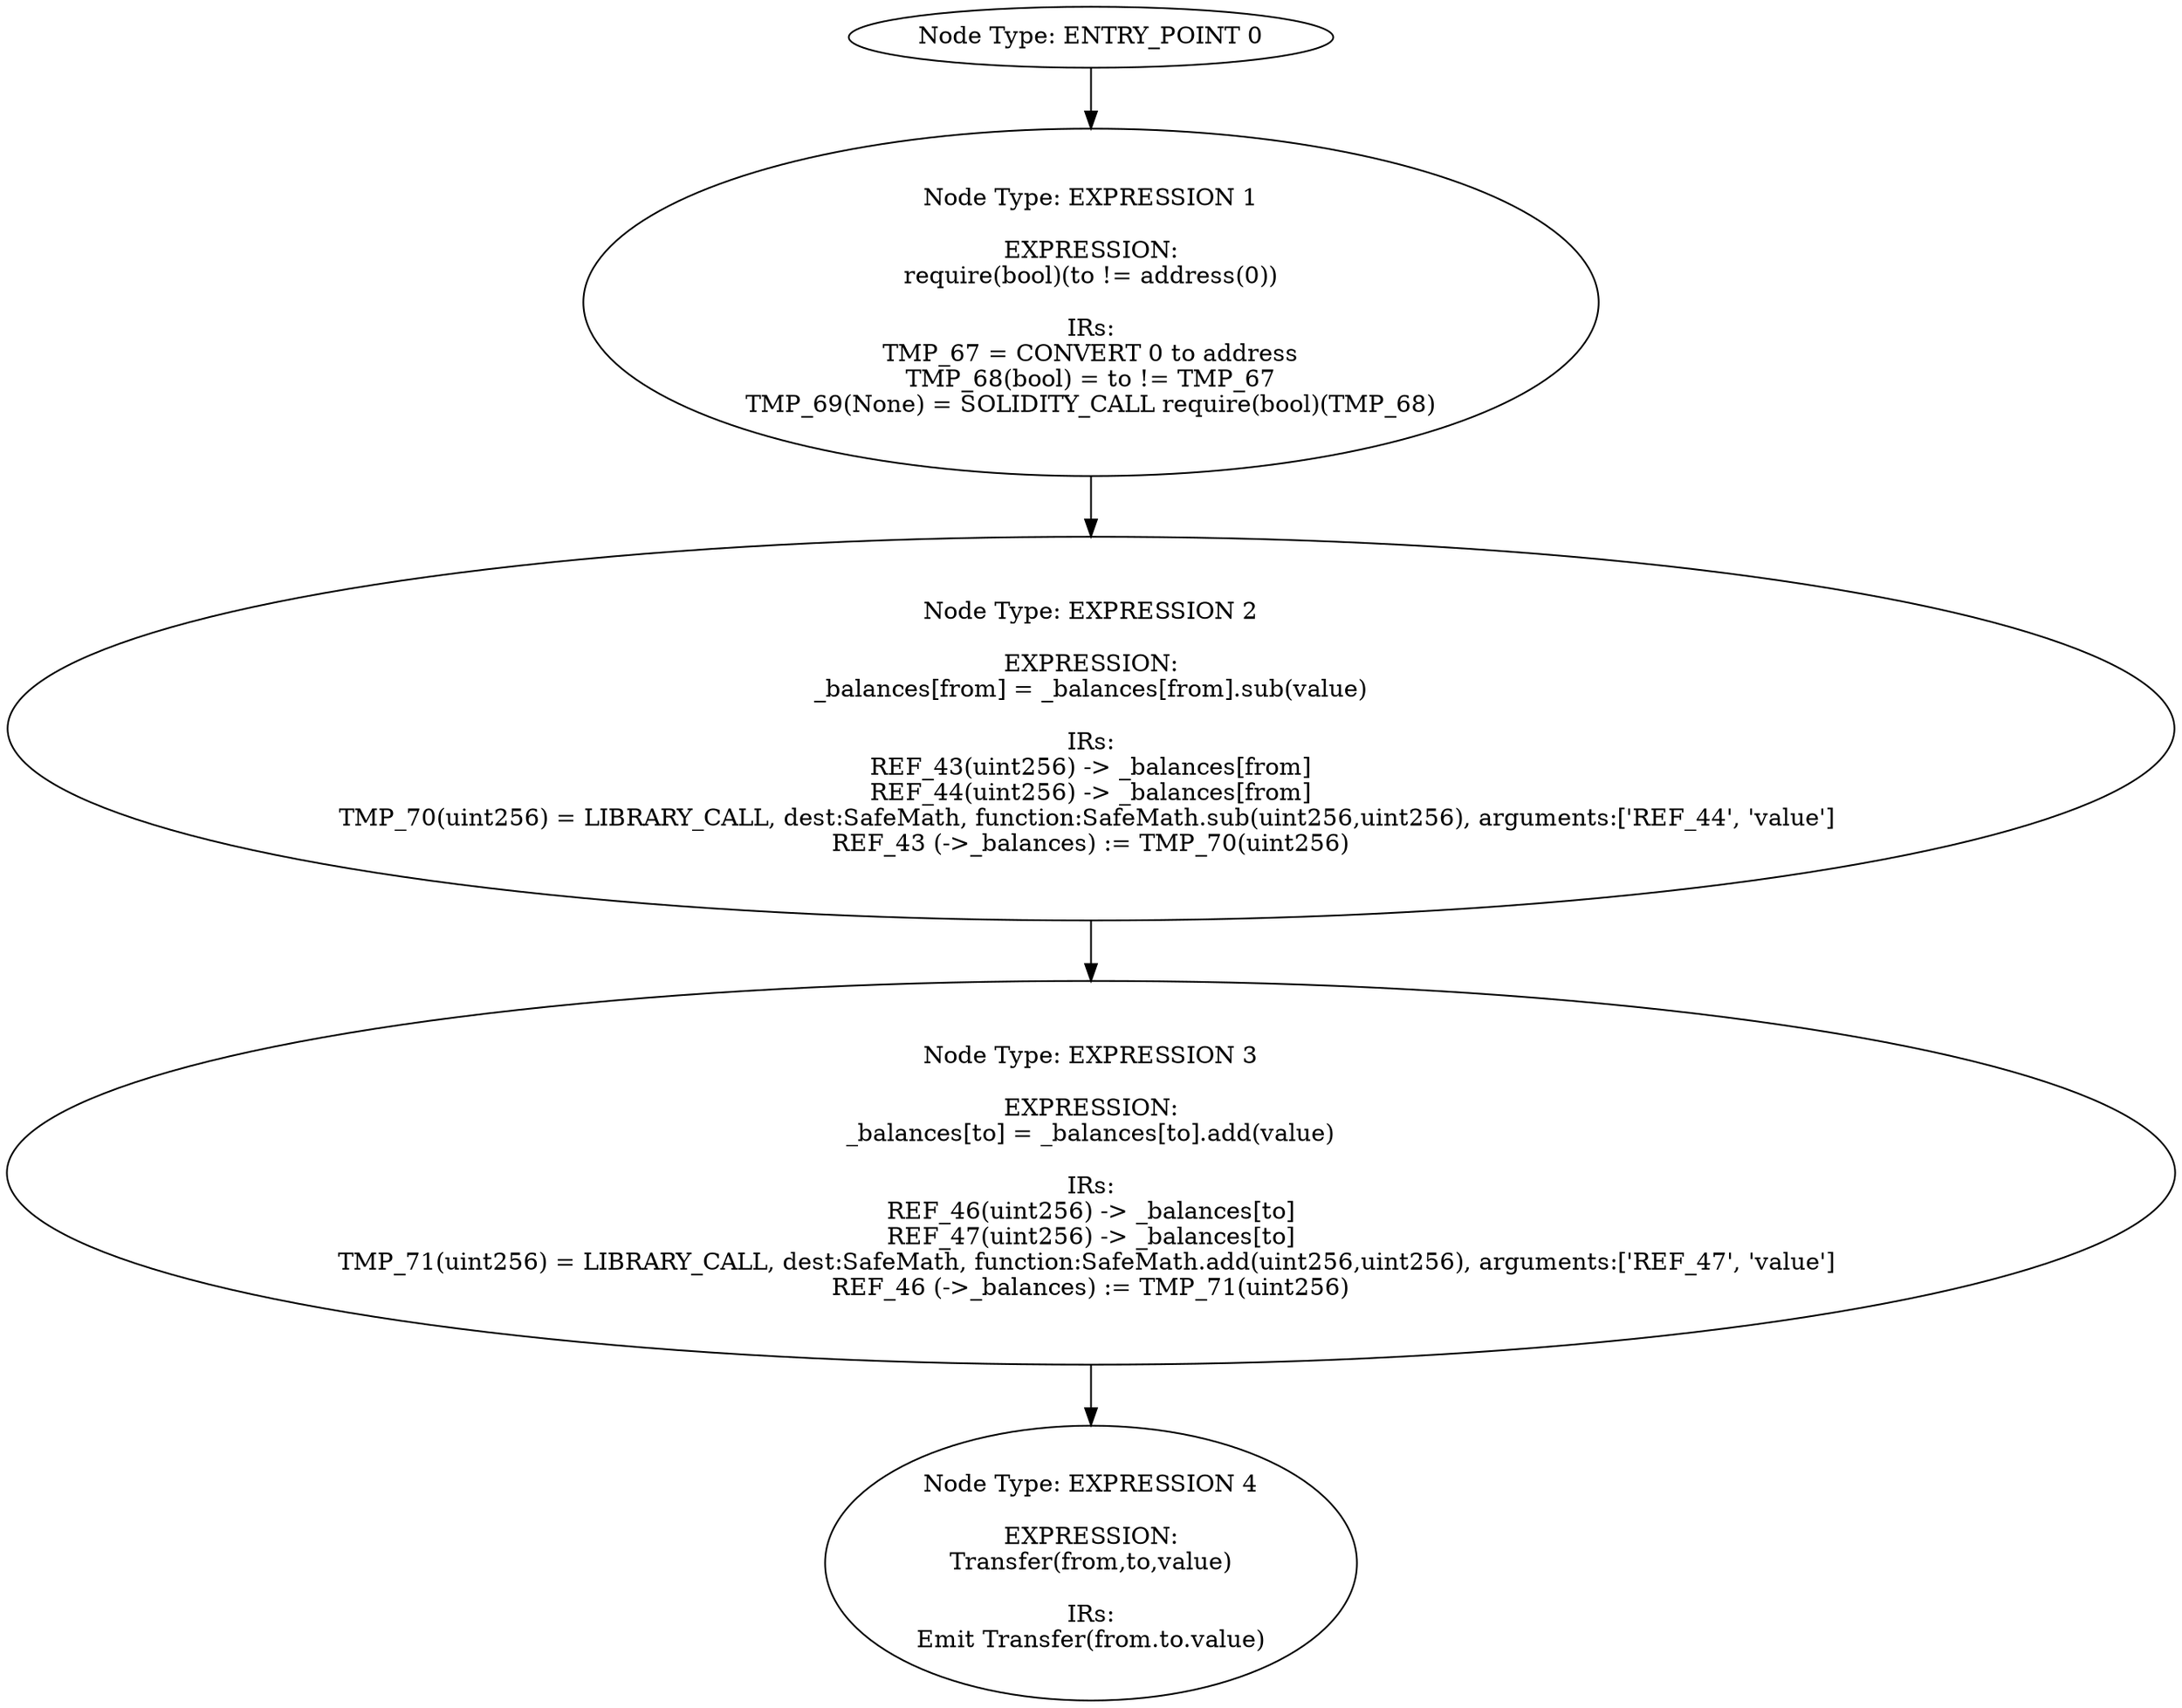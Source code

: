 digraph{
0[label="Node Type: ENTRY_POINT 0
"];
0->1;
1[label="Node Type: EXPRESSION 1

EXPRESSION:
require(bool)(to != address(0))

IRs:
TMP_67 = CONVERT 0 to address
TMP_68(bool) = to != TMP_67
TMP_69(None) = SOLIDITY_CALL require(bool)(TMP_68)"];
1->2;
2[label="Node Type: EXPRESSION 2

EXPRESSION:
_balances[from] = _balances[from].sub(value)

IRs:
REF_43(uint256) -> _balances[from]
REF_44(uint256) -> _balances[from]
TMP_70(uint256) = LIBRARY_CALL, dest:SafeMath, function:SafeMath.sub(uint256,uint256), arguments:['REF_44', 'value'] 
REF_43 (->_balances) := TMP_70(uint256)"];
2->3;
3[label="Node Type: EXPRESSION 3

EXPRESSION:
_balances[to] = _balances[to].add(value)

IRs:
REF_46(uint256) -> _balances[to]
REF_47(uint256) -> _balances[to]
TMP_71(uint256) = LIBRARY_CALL, dest:SafeMath, function:SafeMath.add(uint256,uint256), arguments:['REF_47', 'value'] 
REF_46 (->_balances) := TMP_71(uint256)"];
3->4;
4[label="Node Type: EXPRESSION 4

EXPRESSION:
Transfer(from,to,value)

IRs:
Emit Transfer(from.to.value)"];
}
